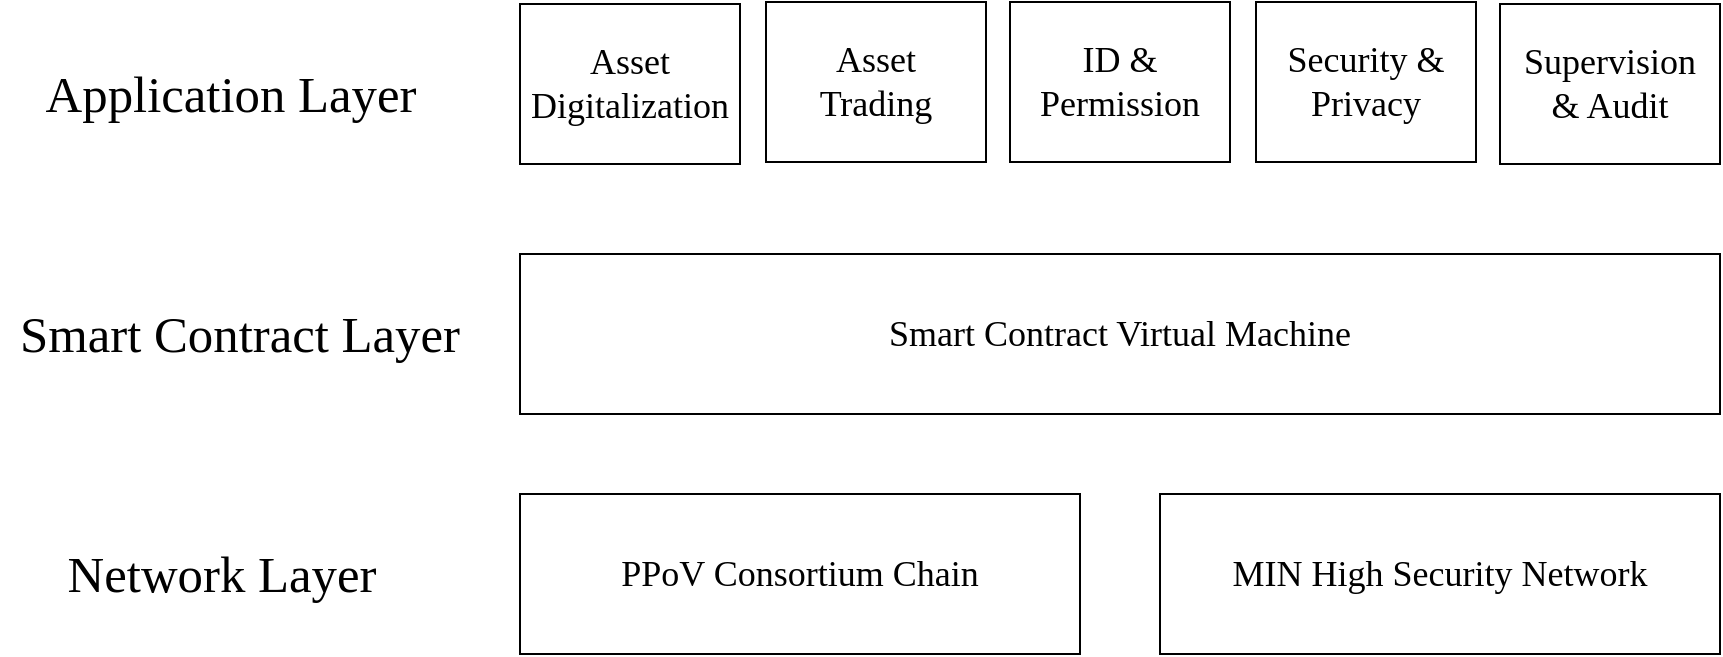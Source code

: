 <mxfile version="24.6.5" type="github">
  <diagram name="页-1" id="Q3eWrs4pKvmjwzcyFCj1">
    <mxGraphModel dx="984" dy="1135" grid="1" gridSize="10" guides="1" tooltips="1" connect="1" arrows="1" fold="1" page="1" pageScale="1" pageWidth="1169" pageHeight="827" math="0" shadow="0">
      <root>
        <mxCell id="0" />
        <mxCell id="1" parent="0" />
        <UserObject label="&lt;div style=&quot;font-size: 1px&quot;&gt;&lt;font style=&quot;font-size: 25.4px; font-family: &amp;quot;Times New Roman&amp;quot;; direction: ltr; letter-spacing: 0px; line-height: 120%; opacity: 1;&quot;&gt;Network Layer&lt;br&gt;&lt;/font&gt;&lt;/div&gt;" tags="背景" id="inLYj_Lcw3w4wQ1dlt3W-9">
          <mxCell style="verticalAlign=middle;align=center;overflow=width;vsdxID=10;fillColor=none;gradientColor=none;shape=stencil(nZBLDoAgDERP0z3SIyjew0SURgSD+Lu9kMZoXLhwN9O+tukAlrNpJg1SzDH4QW/URgNYgZTkjA4UkwJUgGXng+6DX1zLfmoymdXo17xh5zmRJ6Q42BWCfc2oJfdAr+Yv+AP9Cb7OJ3H/2JG1HNGz/84klThPVCc=);strokeColor=none;points=[];labelBackgroundColor=none;rounded=0;html=1;whiteSpace=wrap;" vertex="1" parent="1">
            <mxGeometry x="112" y="580" width="178" height="50" as="geometry" />
          </mxCell>
        </UserObject>
        <UserObject label="&lt;div style=&quot;font-size: 1px&quot;&gt;&lt;font style=&quot;font-size: 25.4px; font-family: &amp;quot;Times New Roman&amp;quot;; direction: ltr; letter-spacing: 0px; line-height: 120%; opacity: 1;&quot;&gt;Smart Contract Layer&lt;br&gt;&lt;/font&gt;&lt;/div&gt;" tags="背景" id="inLYj_Lcw3w4wQ1dlt3W-10">
          <mxCell style="verticalAlign=middle;align=center;overflow=width;vsdxID=11;fillColor=none;gradientColor=none;shape=stencil(nZBLDoAgDERP0z3SIyjew0SURgSD+Lu9kMZoXLhwN9O+tukAlrNpJg1SzDH4QW/URgNYgZTkjA4UkwJUgGXng+6DX1zLfmoymdXo17xh5zmRJ6Q42BWCfc2oJfdAr+Yv+AP9Cb7OJ3H/2JG1HNGz/84klThPVCc=);strokeColor=none;points=[];labelBackgroundColor=none;rounded=0;html=1;whiteSpace=wrap;" vertex="1" parent="1">
            <mxGeometry x="90" y="460" width="240" height="50" as="geometry" />
          </mxCell>
        </UserObject>
        <UserObject label="&lt;div style=&quot;font-size: 1px&quot;&gt;&lt;font style=&quot;font-size: 25.4px; font-family: &amp;quot;Times New Roman&amp;quot;; direction: ltr; letter-spacing: 0px; line-height: 120%; opacity: 1;&quot;&gt;Application Layer&lt;br&gt;&lt;/font&gt;&lt;/div&gt;" tags="背景" id="inLYj_Lcw3w4wQ1dlt3W-11">
          <mxCell style="verticalAlign=middle;align=center;overflow=width;vsdxID=12;fillColor=none;gradientColor=none;shape=stencil(nZBLDoAgDERP0z3SIyjew0SURgSD+Lu9kMZoXLhwN9O+tukAlrNpJg1SzDH4QW/URgNYgZTkjA4UkwJUgGXng+6DX1zLfmoymdXo17xh5zmRJ6Q42BWCfc2oJfdAr+Yv+AP9Cb7OJ3H/2JG1HNGz/84klThPVCc=);strokeColor=none;points=[];labelBackgroundColor=none;rounded=0;html=1;whiteSpace=wrap;" vertex="1" parent="1">
            <mxGeometry x="111" y="340" width="189" height="50" as="geometry" />
          </mxCell>
        </UserObject>
        <mxCell id="inLYj_Lcw3w4wQ1dlt3W-12" value="&lt;font style=&quot;font-size: 18px;&quot; face=&quot;Times New Roman&quot;&gt;Asset Digitalization&lt;/font&gt;" style="rounded=0;whiteSpace=wrap;html=1;" vertex="1" parent="1">
          <mxGeometry x="350" y="320" width="110" height="80" as="geometry" />
        </mxCell>
        <mxCell id="inLYj_Lcw3w4wQ1dlt3W-14" value="&lt;font style=&quot;font-size: 18px;&quot; face=&quot;Times New Roman&quot;&gt;Asset&lt;br&gt;Trading&lt;/font&gt;" style="rounded=0;whiteSpace=wrap;html=1;" vertex="1" parent="1">
          <mxGeometry x="473" y="319" width="110" height="80" as="geometry" />
        </mxCell>
        <mxCell id="inLYj_Lcw3w4wQ1dlt3W-15" value="&lt;font face=&quot;Times New Roman&quot;&gt;&lt;span style=&quot;font-size: 18px;&quot;&gt;ID &amp;amp;&lt;br&gt;Permission&lt;/span&gt;&lt;/font&gt;" style="rounded=0;whiteSpace=wrap;html=1;" vertex="1" parent="1">
          <mxGeometry x="595" y="319" width="110" height="80" as="geometry" />
        </mxCell>
        <mxCell id="inLYj_Lcw3w4wQ1dlt3W-16" value="&lt;font face=&quot;Times New Roman&quot;&gt;&lt;span style=&quot;font-size: 18px;&quot;&gt;Security &amp;amp;&lt;br&gt;Privacy&lt;/span&gt;&lt;/font&gt;" style="rounded=0;whiteSpace=wrap;html=1;" vertex="1" parent="1">
          <mxGeometry x="718" y="319" width="110" height="80" as="geometry" />
        </mxCell>
        <mxCell id="inLYj_Lcw3w4wQ1dlt3W-17" value="&lt;font face=&quot;Times New Roman&quot;&gt;&lt;span style=&quot;font-size: 18px;&quot;&gt;Supervision&lt;br&gt;&amp;amp; Audit&lt;/span&gt;&lt;/font&gt;" style="rounded=0;whiteSpace=wrap;html=1;" vertex="1" parent="1">
          <mxGeometry x="840" y="320" width="110" height="80" as="geometry" />
        </mxCell>
        <mxCell id="inLYj_Lcw3w4wQ1dlt3W-18" value="&lt;font style=&quot;font-size: 18px;&quot; face=&quot;Times New Roman&quot;&gt;Smart Contract Virtual Machine&lt;/font&gt;" style="rounded=0;whiteSpace=wrap;html=1;" vertex="1" parent="1">
          <mxGeometry x="350" y="445" width="600" height="80" as="geometry" />
        </mxCell>
        <mxCell id="inLYj_Lcw3w4wQ1dlt3W-19" value="&lt;font style=&quot;font-size: 18px;&quot; face=&quot;Times New Roman&quot;&gt;PPoV Consortium Chain&lt;/font&gt;" style="rounded=0;whiteSpace=wrap;html=1;" vertex="1" parent="1">
          <mxGeometry x="350" y="565" width="280" height="80" as="geometry" />
        </mxCell>
        <mxCell id="inLYj_Lcw3w4wQ1dlt3W-21" value="&lt;font style=&quot;font-size: 18px;&quot; face=&quot;Times New Roman&quot;&gt;MIN High Security Network&lt;/font&gt;" style="rounded=0;whiteSpace=wrap;html=1;" vertex="1" parent="1">
          <mxGeometry x="670" y="565" width="280" height="80" as="geometry" />
        </mxCell>
      </root>
    </mxGraphModel>
  </diagram>
</mxfile>
